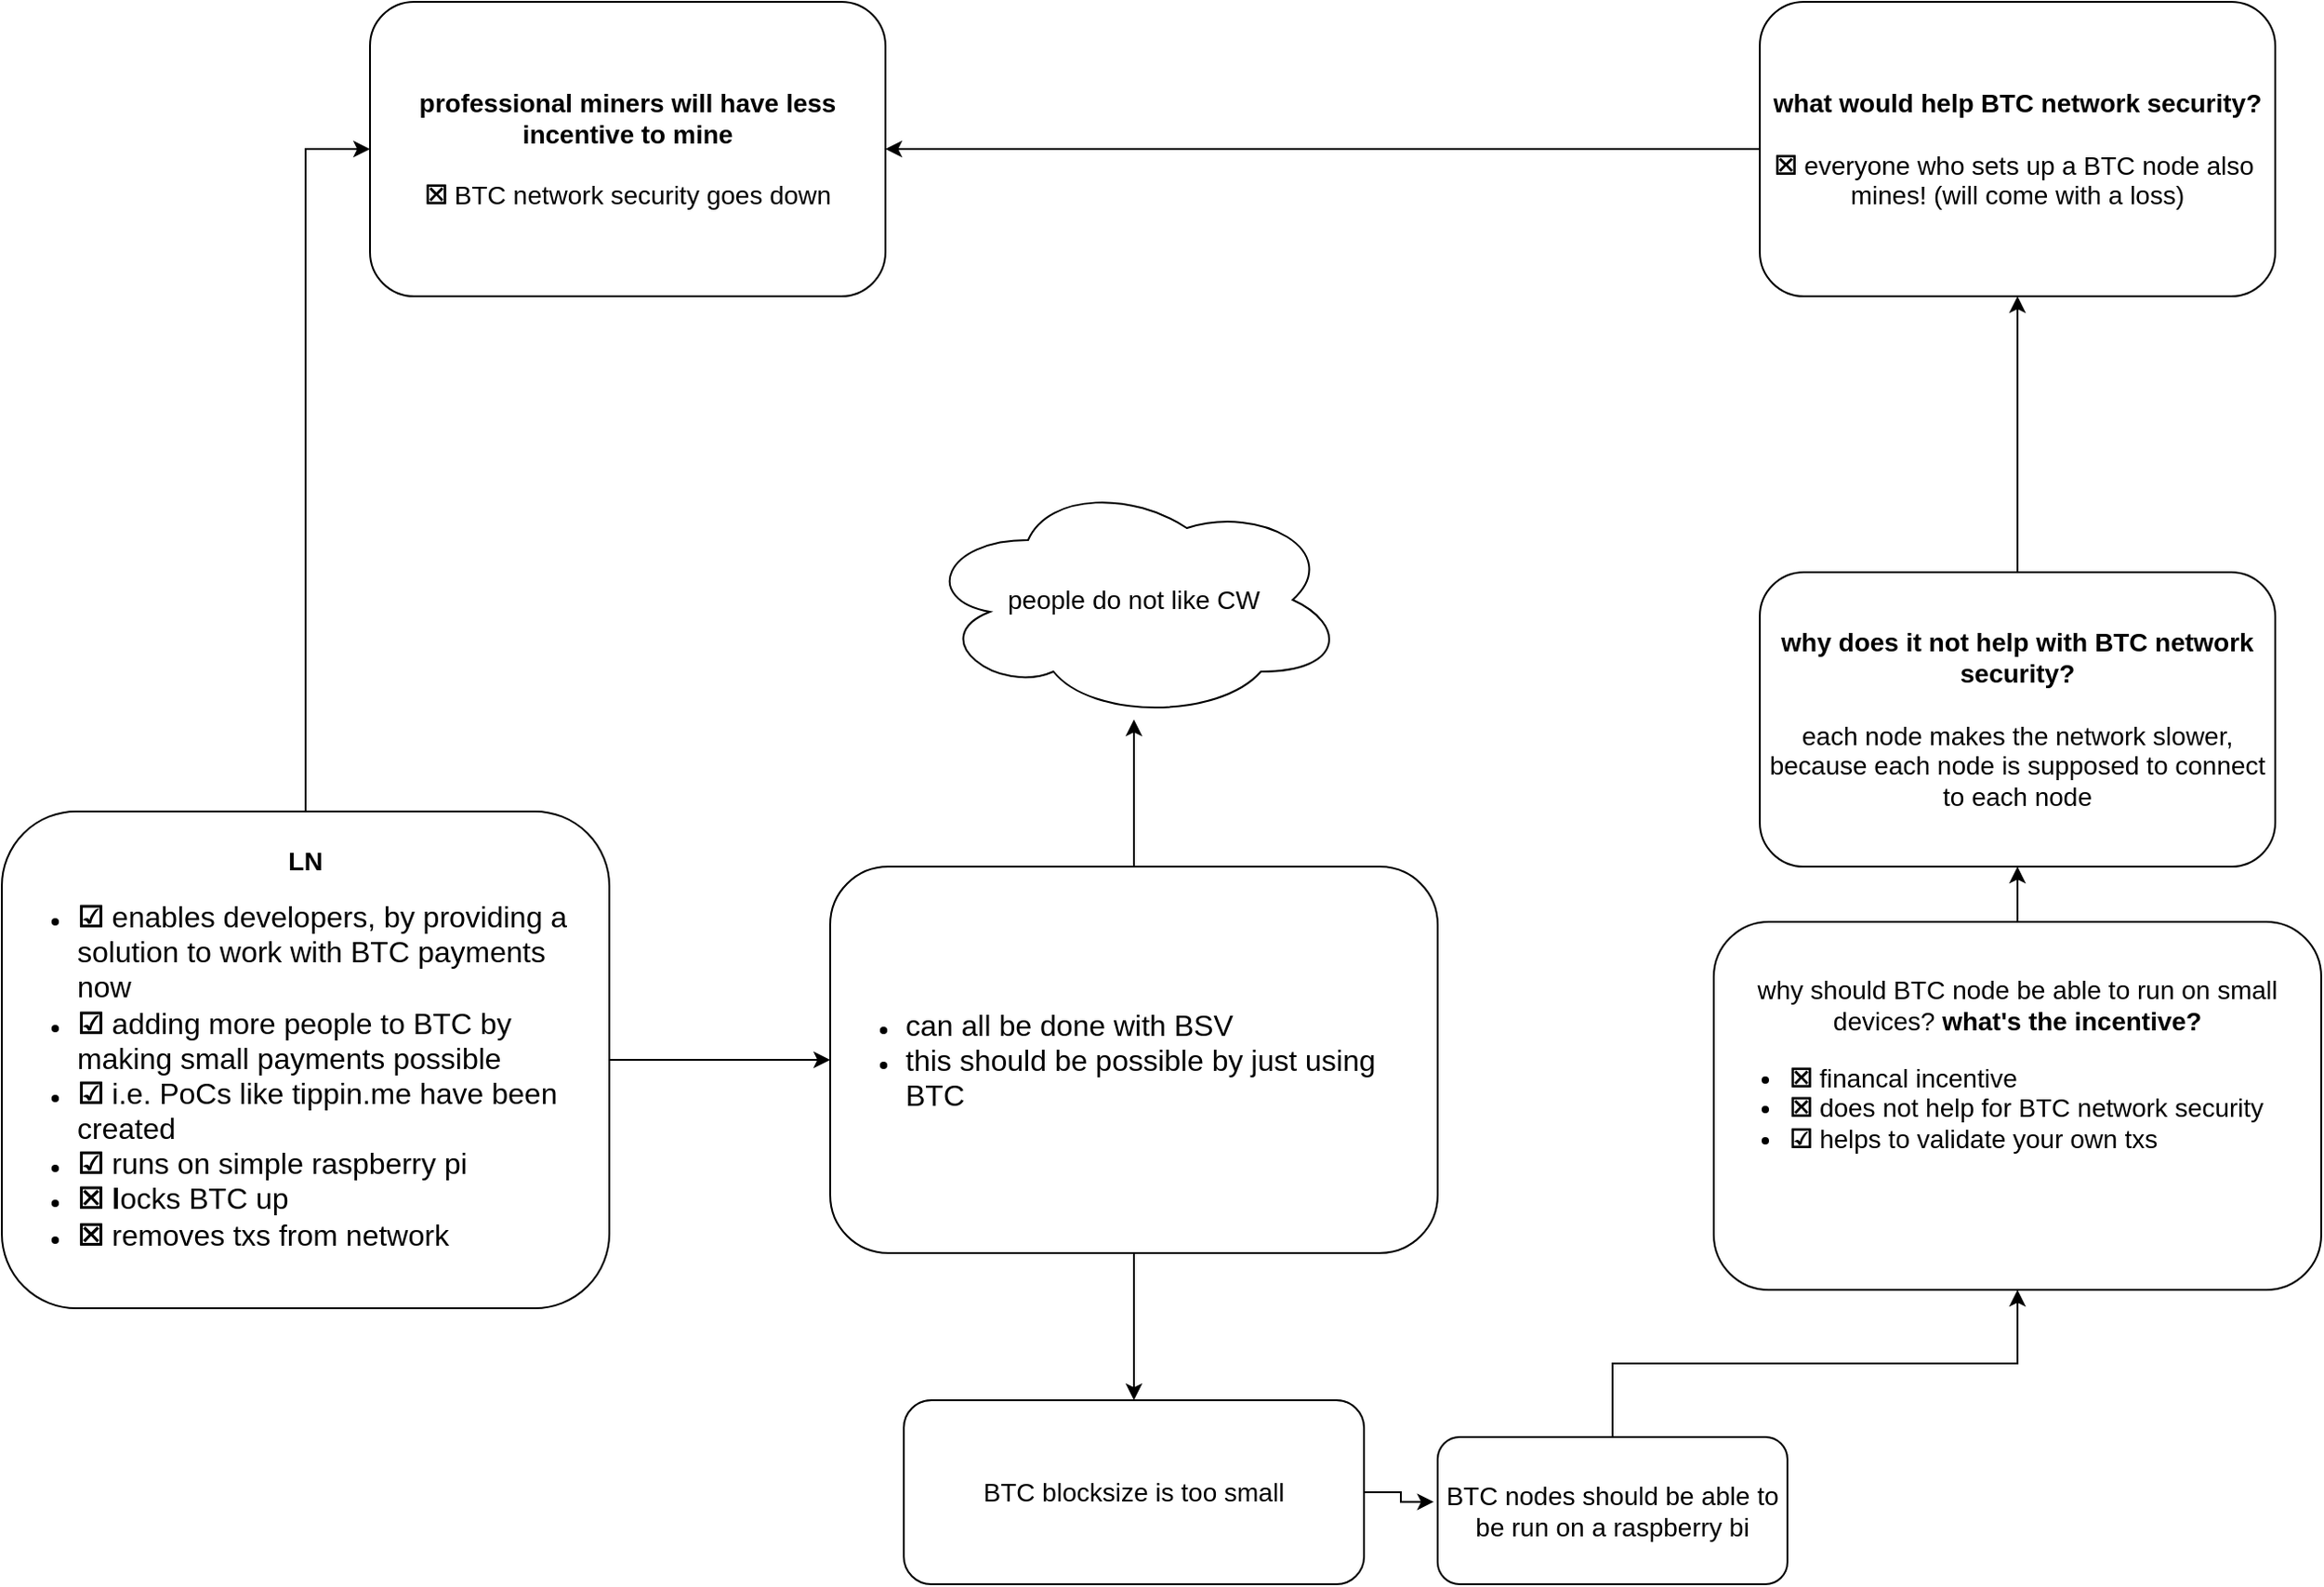 <mxfile version="10.4.4" type="github"><diagram name="Page-1" id="74e2e168-ea6b-b213-b513-2b3c1d86103e"><mxGraphModel dx="1718" dy="1021" grid="1" gridSize="10" guides="1" tooltips="1" connect="1" arrows="1" fold="1" page="1" pageScale="1" pageWidth="1654" pageHeight="1169" background="#ffffff" math="0" shadow="0"><root><mxCell id="0"/><mxCell id="1" parent="0"/><mxCell id="lRgSQuYU0Uh43rlugHQE-3" style="edgeStyle=orthogonalEdgeStyle;rounded=0;orthogonalLoop=1;jettySize=auto;html=1;entryX=0;entryY=0.5;entryDx=0;entryDy=0;" edge="1" parent="1" source="lRgSQuYU0Uh43rlugHQE-1" target="lRgSQuYU0Uh43rlugHQE-2"><mxGeometry relative="1" as="geometry"/></mxCell><mxCell id="lRgSQuYU0Uh43rlugHQE-21" style="edgeStyle=orthogonalEdgeStyle;rounded=0;orthogonalLoop=1;jettySize=auto;html=1;entryX=0;entryY=0.5;entryDx=0;entryDy=0;" edge="1" parent="1" source="lRgSQuYU0Uh43rlugHQE-1" target="lRgSQuYU0Uh43rlugHQE-19"><mxGeometry relative="1" as="geometry"/></mxCell><mxCell id="lRgSQuYU0Uh43rlugHQE-1" value="&lt;div style=&quot;text-align: center&quot;&gt;&lt;span&gt;&lt;font style=&quot;font-size: 14px&quot;&gt;&lt;b&gt;LN&lt;/b&gt;&lt;/font&gt;&lt;/span&gt;&lt;/div&gt;&lt;div style=&quot;text-align: left&quot;&gt;&lt;ul&gt;&lt;li style=&quot;text-align: left&quot;&gt;&lt;font size=&quot;3&quot;&gt;&lt;b&gt;☑&amp;nbsp;&lt;/b&gt;enables developers, by providing a solution to work with BTC payments now&lt;/font&gt;&lt;/li&gt;&lt;li style=&quot;text-align: left&quot;&gt;&lt;font size=&quot;3&quot;&gt;&lt;b&gt;☑&amp;nbsp;&lt;/b&gt;adding more people to BTC by making small payments possible&lt;/font&gt;&lt;/li&gt;&lt;li style=&quot;text-align: left&quot;&gt;&lt;font size=&quot;3&quot;&gt;&lt;b&gt;☑&amp;nbsp;&lt;/b&gt;i.e. PoCs like tippin.me have been created&lt;/font&gt;&lt;/li&gt;&lt;li style=&quot;text-align: left&quot;&gt;&lt;font size=&quot;3&quot;&gt;&lt;b&gt;☑&amp;nbsp;&lt;/b&gt;runs on simple raspberry pi&lt;/font&gt;&lt;/li&gt;&lt;li style=&quot;text-align: left&quot;&gt;&lt;font size=&quot;3&quot;&gt;&lt;b&gt;☒ l&lt;/b&gt;ocks BTC up&lt;br&gt;&lt;/font&gt;&lt;/li&gt;&lt;li style=&quot;text-align: left&quot;&gt;&lt;font size=&quot;3&quot;&gt;&lt;b style=&quot;font-weight: bold&quot;&gt;☒ &lt;/b&gt;removes txs from network&lt;br&gt;&lt;/font&gt;&lt;/li&gt;&lt;/ul&gt;&lt;/div&gt;" style="rounded=1;whiteSpace=wrap;html=1;" vertex="1" parent="1"><mxGeometry x="60" y="710" width="330" height="270" as="geometry"/></mxCell><mxCell id="lRgSQuYU0Uh43rlugHQE-5" value="" style="edgeStyle=orthogonalEdgeStyle;rounded=0;orthogonalLoop=1;jettySize=auto;html=1;" edge="1" parent="1" source="lRgSQuYU0Uh43rlugHQE-2" target="lRgSQuYU0Uh43rlugHQE-4"><mxGeometry relative="1" as="geometry"/></mxCell><mxCell id="lRgSQuYU0Uh43rlugHQE-7" style="edgeStyle=orthogonalEdgeStyle;rounded=0;orthogonalLoop=1;jettySize=auto;html=1;entryX=0.5;entryY=0;entryDx=0;entryDy=0;" edge="1" parent="1" source="lRgSQuYU0Uh43rlugHQE-2" target="lRgSQuYU0Uh43rlugHQE-6"><mxGeometry relative="1" as="geometry"/></mxCell><mxCell id="lRgSQuYU0Uh43rlugHQE-2" value="&lt;div style=&quot;text-align: left&quot;&gt;&lt;ul&gt;&lt;li&gt;&lt;font size=&quot;3&quot;&gt;can all be done with BSV&lt;/font&gt;&lt;/li&gt;&lt;li&gt;&lt;font size=&quot;3&quot;&gt;this should be possible by just using BTC&lt;/font&gt;&lt;/li&gt;&lt;/ul&gt;&lt;/div&gt;" style="rounded=1;whiteSpace=wrap;html=1;" vertex="1" parent="1"><mxGeometry x="510" y="740" width="330" height="210" as="geometry"/></mxCell><mxCell id="lRgSQuYU0Uh43rlugHQE-4" value="&lt;font style=&quot;font-size: 14px&quot;&gt;people do not like CW&lt;/font&gt;" style="ellipse;shape=cloud;whiteSpace=wrap;html=1;" vertex="1" parent="1"><mxGeometry x="560" y="530" width="230" height="130" as="geometry"/></mxCell><mxCell id="lRgSQuYU0Uh43rlugHQE-9" style="edgeStyle=orthogonalEdgeStyle;rounded=0;orthogonalLoop=1;jettySize=auto;html=1;entryX=-0.011;entryY=0.44;entryDx=0;entryDy=0;entryPerimeter=0;" edge="1" parent="1" source="lRgSQuYU0Uh43rlugHQE-6" target="lRgSQuYU0Uh43rlugHQE-8"><mxGeometry relative="1" as="geometry"/></mxCell><mxCell id="lRgSQuYU0Uh43rlugHQE-6" value="&lt;font style=&quot;font-size: 14px&quot;&gt;BTC blocksize is too small&lt;/font&gt;" style="rounded=1;whiteSpace=wrap;html=1;" vertex="1" parent="1"><mxGeometry x="550" y="1030" width="250" height="100" as="geometry"/></mxCell><mxCell id="lRgSQuYU0Uh43rlugHQE-24" style="edgeStyle=orthogonalEdgeStyle;rounded=0;orthogonalLoop=1;jettySize=auto;html=1;entryX=0.5;entryY=1;entryDx=0;entryDy=0;" edge="1" parent="1" source="lRgSQuYU0Uh43rlugHQE-8" target="lRgSQuYU0Uh43rlugHQE-10"><mxGeometry relative="1" as="geometry"/></mxCell><mxCell id="lRgSQuYU0Uh43rlugHQE-8" value="&lt;font style=&quot;font-size: 14px&quot;&gt;BTC nodes should be able to be run on a raspberry bi&lt;/font&gt;" style="rounded=1;whiteSpace=wrap;html=1;" vertex="1" parent="1"><mxGeometry x="840" y="1050" width="190" height="80" as="geometry"/></mxCell><mxCell id="lRgSQuYU0Uh43rlugHQE-16" value="" style="edgeStyle=orthogonalEdgeStyle;rounded=0;orthogonalLoop=1;jettySize=auto;html=1;" edge="1" parent="1" source="lRgSQuYU0Uh43rlugHQE-10" target="lRgSQuYU0Uh43rlugHQE-15"><mxGeometry relative="1" as="geometry"/></mxCell><mxCell id="lRgSQuYU0Uh43rlugHQE-10" value="&lt;div style=&quot;text-align: center&quot;&gt;&lt;span style=&quot;font-size: 14px&quot;&gt;why should BTC node be able to run on small devices?&lt;/span&gt;&lt;b style=&quot;font-size: 14px&quot;&gt;&amp;nbsp;&lt;/b&gt;&lt;b&gt;&lt;div style=&quot;display: inline&quot;&gt;&lt;b&gt;&lt;font style=&quot;font-size: 14px&quot;&gt;what's the incentive?&lt;/font&gt;&lt;/b&gt;&lt;/div&gt;&lt;/b&gt;&lt;/div&gt;&lt;font style=&quot;font-size: 14px&quot;&gt;&lt;span&gt;&lt;div style=&quot;text-align: left&quot;&gt;&lt;ul&gt;&lt;li&gt;&lt;font style=&quot;font-size: 14px&quot;&gt;&lt;span&gt;&lt;div style=&quot;text-align: left&quot;&gt;&lt;span&gt;&lt;b&gt;&lt;span&gt;☒&lt;/span&gt;&lt;/b&gt;&lt;/span&gt;&lt;span&gt;&amp;nbsp;financal incentive&lt;/span&gt;&lt;/div&gt;&lt;/span&gt;&lt;/font&gt;&lt;/li&gt;&lt;li&gt;&lt;font style=&quot;font-size: 14px&quot;&gt;&lt;span&gt;&lt;div style=&quot;text-align: left&quot;&gt;&lt;span&gt;&lt;b&gt;☒&amp;nbsp;&lt;/b&gt;does not help for BTC network security&lt;/span&gt;&lt;/div&gt;&lt;/span&gt;&lt;/font&gt;&lt;/li&gt;&lt;li&gt;&lt;div style=&quot;text-align: left&quot;&gt;&lt;span&gt;&lt;b&gt;☑&lt;/b&gt; helps to validate your own txs&amp;nbsp;&lt;br&gt;&lt;/span&gt;&lt;/div&gt;&lt;/li&gt;&lt;/ul&gt;&lt;/div&gt;&lt;/span&gt;&lt;/font&gt;&lt;span&gt;&lt;b&gt;&lt;br&gt;&lt;/b&gt;&lt;/span&gt;&lt;span&gt;&lt;div&gt;&lt;b&gt;&lt;br&gt;&lt;/b&gt;&lt;/div&gt;&lt;/span&gt;" style="rounded=1;whiteSpace=wrap;html=1;" vertex="1" parent="1"><mxGeometry x="990" y="770" width="330" height="200" as="geometry"/></mxCell><mxCell id="lRgSQuYU0Uh43rlugHQE-18" value="" style="edgeStyle=orthogonalEdgeStyle;rounded=0;orthogonalLoop=1;jettySize=auto;html=1;" edge="1" parent="1" source="lRgSQuYU0Uh43rlugHQE-15" target="lRgSQuYU0Uh43rlugHQE-17"><mxGeometry relative="1" as="geometry"/></mxCell><mxCell id="lRgSQuYU0Uh43rlugHQE-15" value="&lt;font style=&quot;font-size: 14px&quot;&gt;&lt;b&gt;why does it not help with BTC network security?&lt;br&gt;&lt;/b&gt;&lt;br&gt;each node makes the network slower, because each node is supposed to connect to each node&lt;br&gt;&lt;/font&gt;" style="rounded=1;whiteSpace=wrap;html=1;" vertex="1" parent="1"><mxGeometry x="1015" y="580" width="280" height="160" as="geometry"/></mxCell><mxCell id="lRgSQuYU0Uh43rlugHQE-20" value="" style="edgeStyle=orthogonalEdgeStyle;rounded=0;orthogonalLoop=1;jettySize=auto;html=1;" edge="1" parent="1" source="lRgSQuYU0Uh43rlugHQE-17" target="lRgSQuYU0Uh43rlugHQE-19"><mxGeometry relative="1" as="geometry"/></mxCell><mxCell id="lRgSQuYU0Uh43rlugHQE-17" value="&lt;font style=&quot;font-size: 14px&quot;&gt;&lt;b&gt;what would help BTC network security?&lt;br&gt;&lt;/b&gt;&lt;br&gt;&lt;b&gt;☒&amp;nbsp;&lt;/b&gt;everyone who sets up a BTC node also&amp;nbsp; mines! (will come with a loss)&lt;br&gt;&lt;/font&gt;" style="rounded=1;whiteSpace=wrap;html=1;" vertex="1" parent="1"><mxGeometry x="1015" y="270" width="280" height="160" as="geometry"/></mxCell><mxCell id="lRgSQuYU0Uh43rlugHQE-19" value="&lt;font style=&quot;font-size: 14px&quot;&gt;&lt;b&gt;professional miners will have less incentive to mine&lt;/b&gt;&lt;br&gt;&lt;br&gt;&lt;b&gt;☒&amp;nbsp;&lt;/b&gt;BTC network security goes down&lt;br&gt;&lt;/font&gt;" style="rounded=1;whiteSpace=wrap;html=1;" vertex="1" parent="1"><mxGeometry x="260" y="270" width="280" height="160" as="geometry"/></mxCell></root></mxGraphModel></diagram></mxfile>